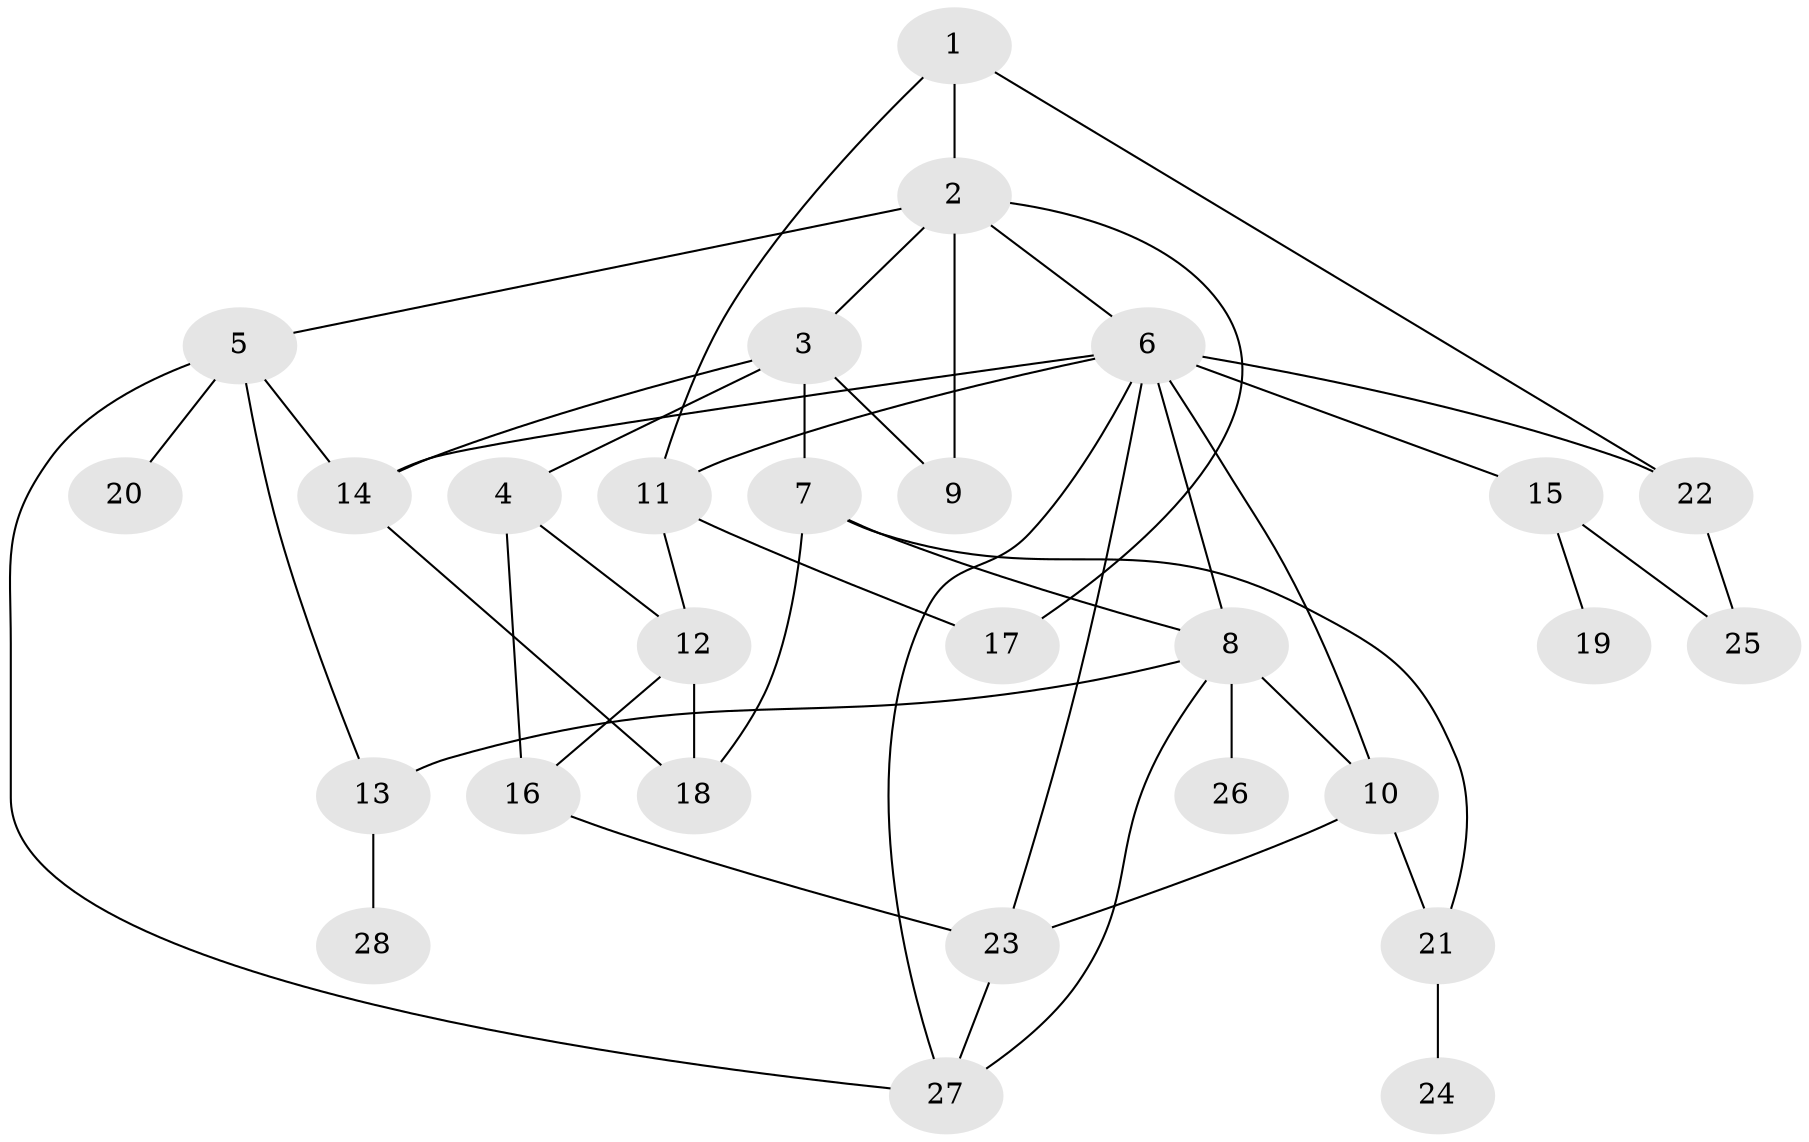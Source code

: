 // original degree distribution, {3: 0.2857142857142857, 6: 0.07142857142857142, 5: 0.03571428571428571, 4: 0.14285714285714285, 2: 0.21428571428571427, 1: 0.25}
// Generated by graph-tools (version 1.1) at 2025/34/03/09/25 02:34:15]
// undirected, 28 vertices, 47 edges
graph export_dot {
graph [start="1"]
  node [color=gray90,style=filled];
  1;
  2;
  3;
  4;
  5;
  6;
  7;
  8;
  9;
  10;
  11;
  12;
  13;
  14;
  15;
  16;
  17;
  18;
  19;
  20;
  21;
  22;
  23;
  24;
  25;
  26;
  27;
  28;
  1 -- 2 [weight=1.0];
  1 -- 11 [weight=1.0];
  1 -- 22 [weight=1.0];
  2 -- 3 [weight=1.0];
  2 -- 5 [weight=1.0];
  2 -- 6 [weight=1.0];
  2 -- 9 [weight=1.0];
  2 -- 17 [weight=1.0];
  3 -- 4 [weight=1.0];
  3 -- 7 [weight=1.0];
  3 -- 9 [weight=1.0];
  3 -- 14 [weight=1.0];
  4 -- 12 [weight=1.0];
  4 -- 16 [weight=3.0];
  5 -- 13 [weight=1.0];
  5 -- 14 [weight=1.0];
  5 -- 20 [weight=1.0];
  5 -- 27 [weight=1.0];
  6 -- 8 [weight=1.0];
  6 -- 10 [weight=1.0];
  6 -- 11 [weight=1.0];
  6 -- 14 [weight=1.0];
  6 -- 15 [weight=1.0];
  6 -- 22 [weight=1.0];
  6 -- 23 [weight=1.0];
  6 -- 27 [weight=1.0];
  7 -- 8 [weight=1.0];
  7 -- 18 [weight=1.0];
  7 -- 21 [weight=1.0];
  8 -- 10 [weight=1.0];
  8 -- 13 [weight=2.0];
  8 -- 26 [weight=1.0];
  8 -- 27 [weight=1.0];
  10 -- 21 [weight=1.0];
  10 -- 23 [weight=1.0];
  11 -- 12 [weight=1.0];
  11 -- 17 [weight=1.0];
  12 -- 16 [weight=1.0];
  12 -- 18 [weight=1.0];
  13 -- 28 [weight=1.0];
  14 -- 18 [weight=1.0];
  15 -- 19 [weight=1.0];
  15 -- 25 [weight=1.0];
  16 -- 23 [weight=1.0];
  21 -- 24 [weight=1.0];
  22 -- 25 [weight=1.0];
  23 -- 27 [weight=1.0];
}
